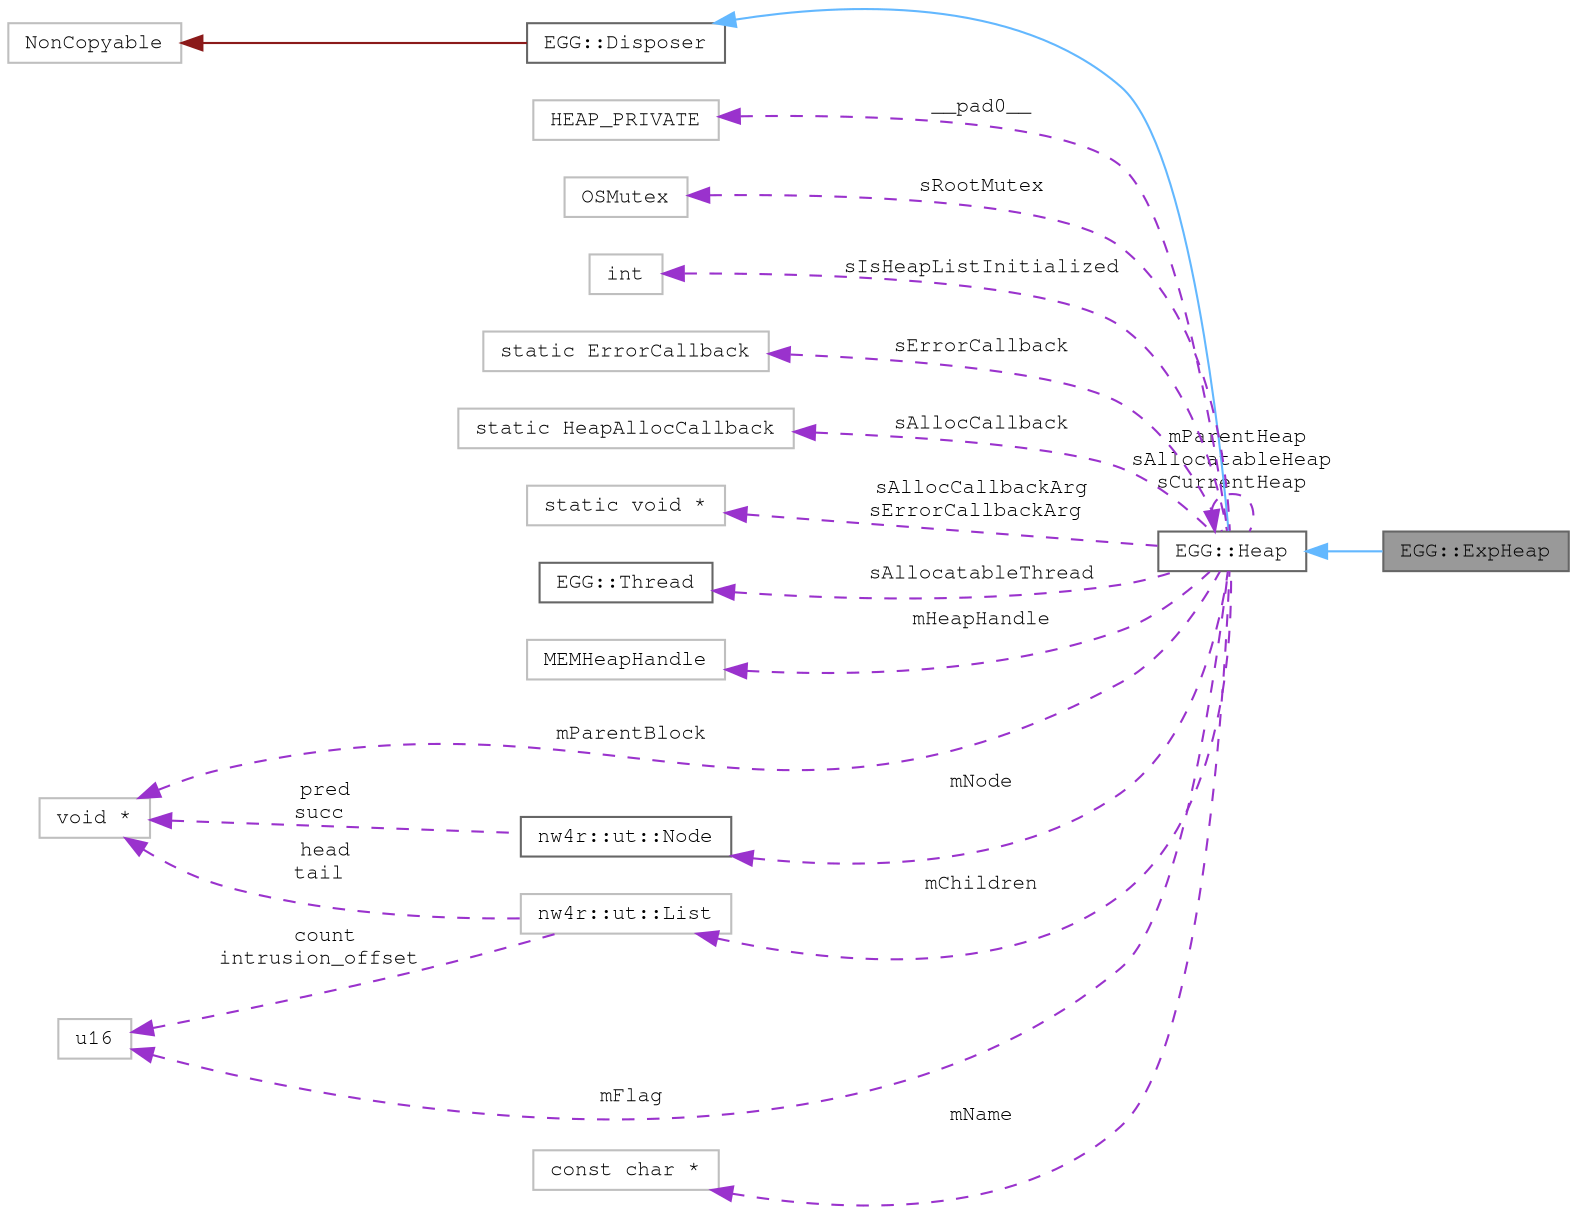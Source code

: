 digraph "EGG::ExpHeap"
{
 // LATEX_PDF_SIZE
  bgcolor="transparent";
  edge [fontname=FreeMono,fontsize=10,labelfontname=FreeMono,labelfontsize=10];
  node [fontname=FreeMono,fontsize=10,shape=box,height=0.2,width=0.4];
  rankdir="LR";
  Node1 [label="EGG::ExpHeap",height=0.2,width=0.4,color="gray40", fillcolor="grey60", style="filled", fontcolor="black",tooltip=" "];
  Node2 -> Node1 [dir="back",color="steelblue1",style="solid"];
  Node2 [label="EGG::Heap",height=0.2,width=0.4,color="gray40", fillcolor="white", style="filled",URL="$class_e_g_g_1_1_heap.html",tooltip="Base Heap class."];
  Node3 -> Node2 [dir="back",color="steelblue1",style="solid"];
  Node3 [label="EGG::Disposer",height=0.2,width=0.4,color="gray40", fillcolor="white", style="filled",URL="$class_e_g_g_1_1_disposer.html",tooltip="Base class for garbage-collected objects."];
  Node4 -> Node3 [dir="back",color="firebrick4",style="solid"];
  Node4 [label="NonCopyable",height=0.2,width=0.4,color="grey75", fillcolor="white", style="filled",URL="$class_non_copyable.html",tooltip=" "];
  Node5 -> Node2 [dir="back",color="darkorchid3",style="dashed",label=" __pad0__" ];
  Node5 [label="HEAP_PRIVATE",height=0.2,width=0.4,color="grey75", fillcolor="white", style="filled",tooltip=" "];
  Node6 -> Node2 [dir="back",color="darkorchid3",style="dashed",label=" sRootMutex" ];
  Node6 [label="OSMutex",height=0.2,width=0.4,color="grey75", fillcolor="white", style="filled",tooltip=" "];
  Node2 -> Node2 [dir="back",color="darkorchid3",style="dashed",label=" mParentHeap\nsAllocatableHeap\nsCurrentHeap" ];
  Node7 -> Node2 [dir="back",color="darkorchid3",style="dashed",label=" sIsHeapListInitialized" ];
  Node7 [label="int",height=0.2,width=0.4,color="grey75", fillcolor="white", style="filled",tooltip=" "];
  Node8 -> Node2 [dir="back",color="darkorchid3",style="dashed",label=" sErrorCallback" ];
  Node8 [label="static ErrorCallback",height=0.2,width=0.4,color="grey75", fillcolor="white", style="filled",tooltip=" "];
  Node9 -> Node2 [dir="back",color="darkorchid3",style="dashed",label=" sAllocCallback" ];
  Node9 [label="static HeapAllocCallback",height=0.2,width=0.4,color="grey75", fillcolor="white", style="filled",tooltip=" "];
  Node10 -> Node2 [dir="back",color="darkorchid3",style="dashed",label=" sAllocCallbackArg\nsErrorCallbackArg" ];
  Node10 [label="static void *",height=0.2,width=0.4,color="grey75", fillcolor="white", style="filled",tooltip=" "];
  Node11 -> Node2 [dir="back",color="darkorchid3",style="dashed",label=" sAllocatableThread" ];
  Node11 [label="EGG::Thread",height=0.2,width=0.4,color="gray40", fillcolor="white", style="filled",URL="$class_e_g_g_1_1_thread.html",tooltip="Wrapper for OSThread."];
  Node12 -> Node2 [dir="back",color="darkorchid3",style="dashed",label=" mHeapHandle" ];
  Node12 [label="MEMHeapHandle",height=0.2,width=0.4,color="grey75", fillcolor="white", style="filled",tooltip=" "];
  Node13 -> Node2 [dir="back",color="darkorchid3",style="dashed",label=" mParentBlock" ];
  Node13 [label="void *",height=0.2,width=0.4,color="grey75", fillcolor="white", style="filled",tooltip=" "];
  Node14 -> Node2 [dir="back",color="darkorchid3",style="dashed",label=" mFlag" ];
  Node14 [label="u16",height=0.2,width=0.4,color="grey75", fillcolor="white", style="filled",URL="$classu16.html",tooltip=" "];
  Node15 -> Node2 [dir="back",color="darkorchid3",style="dashed",label=" mNode" ];
  Node15 [label="nw4r::ut::Node",height=0.2,width=0.4,color="gray40", fillcolor="white", style="filled",URL="$structnw4r_1_1ut_1_1_node.html",tooltip="Bidirectional list node."];
  Node13 -> Node15 [dir="back",color="darkorchid3",style="dashed",label=" pred\nsucc" ];
  Node16 -> Node2 [dir="back",color="darkorchid3",style="dashed",label=" mChildren" ];
  Node16 [label="nw4r::ut::List",height=0.2,width=0.4,color="grey75", fillcolor="white", style="filled",URL="$structnw4r_1_1ut_1_1_list.html",tooltip=" "];
  Node13 -> Node16 [dir="back",color="darkorchid3",style="dashed",label=" head\ntail" ];
  Node14 -> Node16 [dir="back",color="darkorchid3",style="dashed",label=" count\nintrusion_offset" ];
  Node17 -> Node2 [dir="back",color="darkorchid3",style="dashed",label=" mName" ];
  Node17 [label="const char *",height=0.2,width=0.4,color="grey75", fillcolor="white", style="filled",tooltip=" "];
}
